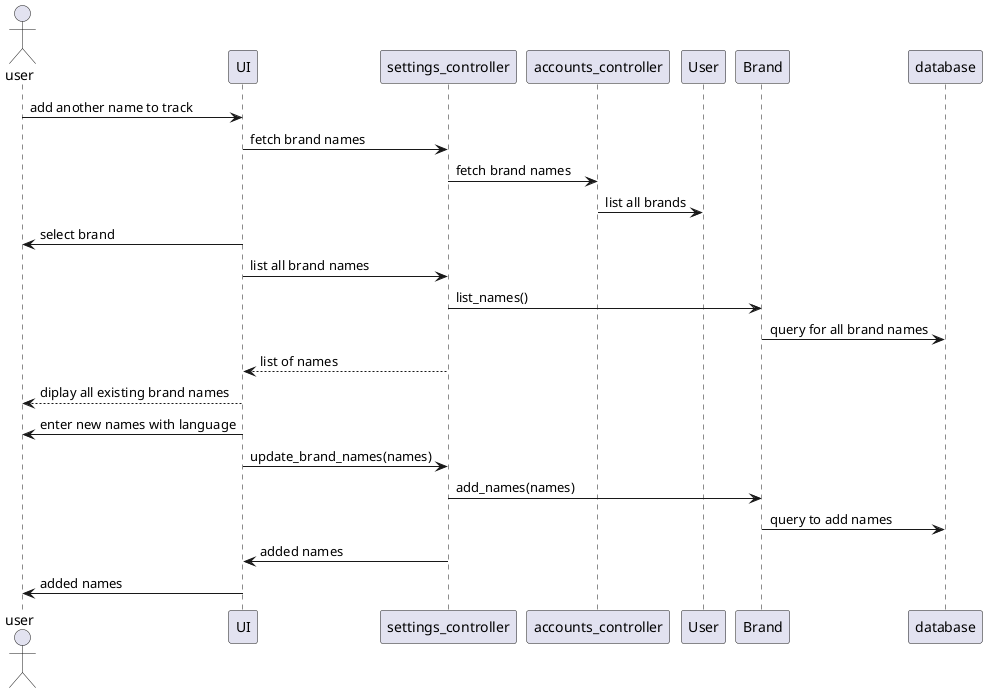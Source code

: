 @startuml
actor user
user -> UI: add another name to track
UI -> settings_controller: fetch brand names
settings_controller -> accounts_controller: fetch brand names
accounts_controller -> User: list all brands
UI -> user: select brand
UI -> settings_controller : list all brand names
settings_controller -> Brand: list_names()
Brand -> database : query for all brand names
settings_controller --> UI: list of names
UI --> user : diplay all existing brand names
UI -> user: enter new names with language
UI -> settings_controller: update_brand_names(names)
settings_controller -> Brand: add_names(names)
Brand -> database : query to add names
settings_controller -> UI : added names
UI -> user: added names


@enduml